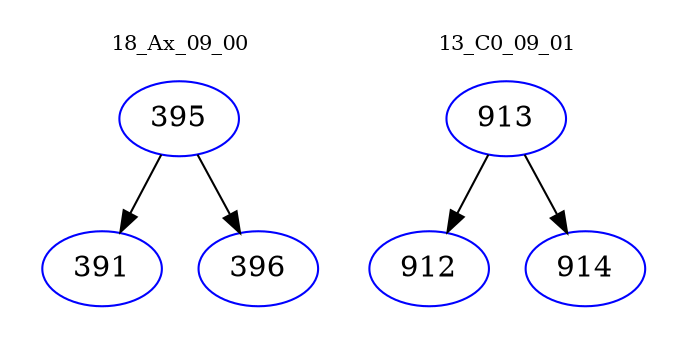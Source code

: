 digraph{
subgraph cluster_0 {
color = white
label = "18_Ax_09_00";
fontsize=10;
T0_395 [label="395", color="blue"]
T0_395 -> T0_391 [color="black"]
T0_391 [label="391", color="blue"]
T0_395 -> T0_396 [color="black"]
T0_396 [label="396", color="blue"]
}
subgraph cluster_1 {
color = white
label = "13_C0_09_01";
fontsize=10;
T1_913 [label="913", color="blue"]
T1_913 -> T1_912 [color="black"]
T1_912 [label="912", color="blue"]
T1_913 -> T1_914 [color="black"]
T1_914 [label="914", color="blue"]
}
}
